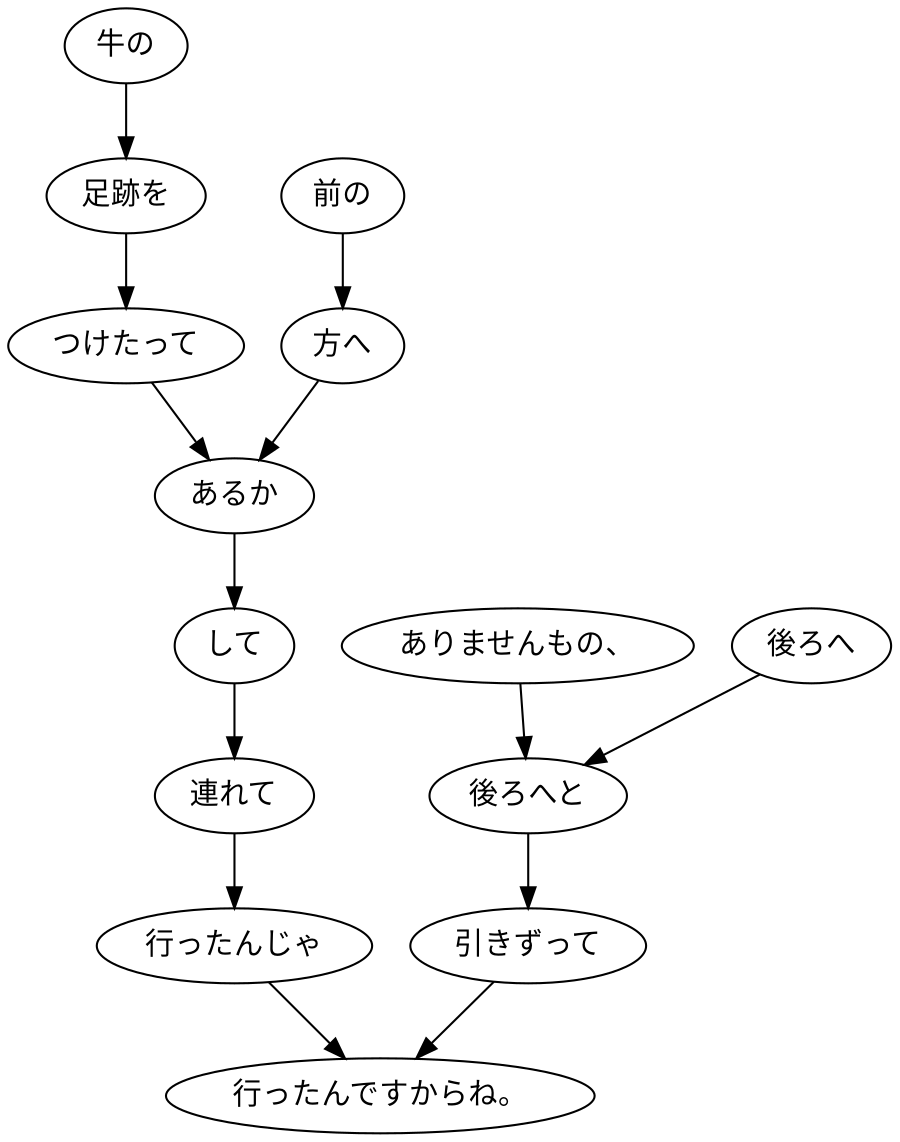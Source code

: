 digraph graph3442 {
	node0 [label="牛の"];
	node1 [label="足跡を"];
	node2 [label="つけたって"];
	node3 [label="前の"];
	node4 [label="方へ"];
	node5 [label="あるか"];
	node6 [label="して"];
	node7 [label="連れて"];
	node8 [label="行ったんじゃ"];
	node9 [label="ありませんもの、"];
	node10 [label="後ろへ"];
	node11 [label="後ろへと"];
	node12 [label="引きずって"];
	node13 [label="行ったんですからね。"];
	node0 -> node1;
	node1 -> node2;
	node2 -> node5;
	node3 -> node4;
	node4 -> node5;
	node5 -> node6;
	node6 -> node7;
	node7 -> node8;
	node8 -> node13;
	node9 -> node11;
	node10 -> node11;
	node11 -> node12;
	node12 -> node13;
}
